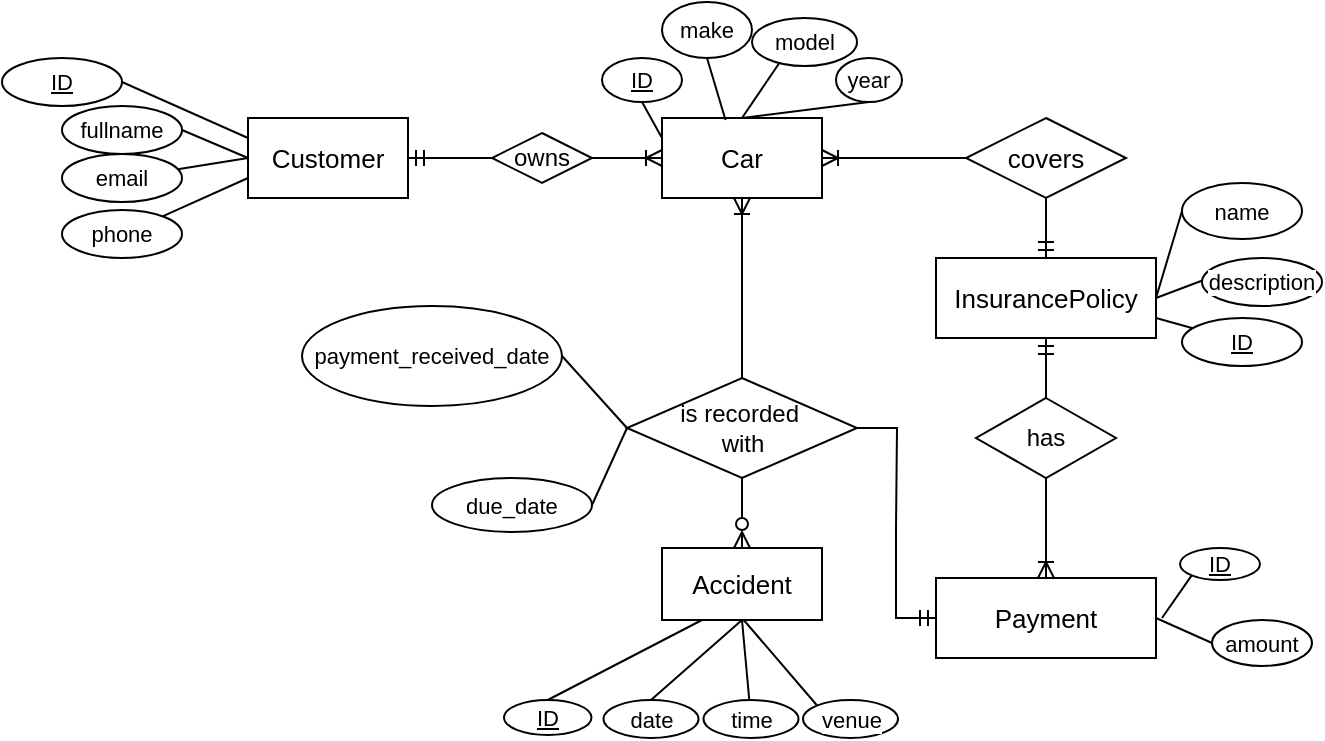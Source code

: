 <mxfile version="24.9.3" pages="3">
  <diagram id="R-T4NwOIMNJ5nk50Kh1p" name="Correct">
    <mxGraphModel dx="1050" dy="605" grid="0" gridSize="10" guides="1" tooltips="1" connect="1" arrows="1" fold="1" page="1" pageScale="1" pageWidth="850" pageHeight="1100" math="0" shadow="0">
      <root>
        <mxCell id="0" />
        <mxCell id="1" parent="0" />
        <mxCell id="Kx6v27p4MgwbM5GunxIx-1" style="rounded=0;orthogonalLoop=1;jettySize=auto;html=1;exitX=1;exitY=0.5;exitDx=0;exitDy=0;entryX=0;entryY=0.5;entryDx=0;entryDy=0;endArrow=none;endFill=0;startArrow=ERmandOne;startFill=0;" edge="1" parent="1" source="Kx6v27p4MgwbM5GunxIx-6" target="Kx6v27p4MgwbM5GunxIx-11">
          <mxGeometry relative="1" as="geometry" />
        </mxCell>
        <mxCell id="Kx6v27p4MgwbM5GunxIx-2" style="edgeStyle=none;shape=connector;rounded=0;orthogonalLoop=1;jettySize=auto;html=1;exitX=0;exitY=0.25;exitDx=0;exitDy=0;entryX=1;entryY=0.5;entryDx=0;entryDy=0;strokeColor=default;align=center;verticalAlign=middle;fontFamily=Helvetica;fontSize=11;fontColor=default;labelBackgroundColor=default;endArrow=none;endFill=0;" edge="1" parent="1" source="Kx6v27p4MgwbM5GunxIx-6" target="Kx6v27p4MgwbM5GunxIx-26">
          <mxGeometry relative="1" as="geometry" />
        </mxCell>
        <mxCell id="Kx6v27p4MgwbM5GunxIx-3" style="edgeStyle=none;shape=connector;rounded=0;orthogonalLoop=1;jettySize=auto;html=1;exitX=0;exitY=0.5;exitDx=0;exitDy=0;entryX=1;entryY=0.5;entryDx=0;entryDy=0;strokeColor=default;align=center;verticalAlign=middle;fontFamily=Helvetica;fontSize=11;fontColor=default;labelBackgroundColor=default;endArrow=none;endFill=0;" edge="1" parent="1" source="Kx6v27p4MgwbM5GunxIx-6" target="Kx6v27p4MgwbM5GunxIx-27">
          <mxGeometry relative="1" as="geometry" />
        </mxCell>
        <mxCell id="Kx6v27p4MgwbM5GunxIx-4" style="edgeStyle=none;shape=connector;rounded=0;orthogonalLoop=1;jettySize=auto;html=1;exitX=0;exitY=0.5;exitDx=0;exitDy=0;strokeColor=default;align=center;verticalAlign=middle;fontFamily=Helvetica;fontSize=11;fontColor=default;labelBackgroundColor=default;endArrow=none;endFill=0;" edge="1" parent="1" source="Kx6v27p4MgwbM5GunxIx-6" target="Kx6v27p4MgwbM5GunxIx-28">
          <mxGeometry relative="1" as="geometry" />
        </mxCell>
        <mxCell id="Kx6v27p4MgwbM5GunxIx-5" style="edgeStyle=none;shape=connector;rounded=0;orthogonalLoop=1;jettySize=auto;html=1;exitX=0;exitY=0.75;exitDx=0;exitDy=0;strokeColor=default;align=center;verticalAlign=middle;fontFamily=Helvetica;fontSize=11;fontColor=default;labelBackgroundColor=default;endArrow=none;endFill=0;" edge="1" parent="1" source="Kx6v27p4MgwbM5GunxIx-6" target="Kx6v27p4MgwbM5GunxIx-29">
          <mxGeometry relative="1" as="geometry" />
        </mxCell>
        <mxCell id="Kx6v27p4MgwbM5GunxIx-6" value="Customer" style="rounded=0;whiteSpace=wrap;html=1;fontSize=13;" vertex="1" parent="1">
          <mxGeometry x="293" y="120" width="80" height="40" as="geometry" />
        </mxCell>
        <mxCell id="Kx6v27p4MgwbM5GunxIx-7" style="edgeStyle=none;shape=connector;rounded=0;orthogonalLoop=1;jettySize=auto;html=1;exitX=0.5;exitY=1;exitDx=0;exitDy=0;entryX=0.5;entryY=0;entryDx=0;entryDy=0;strokeColor=default;align=center;verticalAlign=middle;fontFamily=Helvetica;fontSize=11;fontColor=default;labelBackgroundColor=default;endArrow=none;endFill=0;startArrow=ERoneToMany;startFill=0;" edge="1" parent="1" source="Kx6v27p4MgwbM5GunxIx-9" target="Kx6v27p4MgwbM5GunxIx-20">
          <mxGeometry relative="1" as="geometry">
            <Array as="points">
              <mxPoint x="540" y="170" />
            </Array>
          </mxGeometry>
        </mxCell>
        <mxCell id="Kx6v27p4MgwbM5GunxIx-8" style="edgeStyle=none;shape=connector;rounded=0;orthogonalLoop=1;jettySize=auto;html=1;exitX=0.5;exitY=0;exitDx=0;exitDy=0;strokeColor=default;align=center;verticalAlign=middle;fontFamily=Helvetica;fontSize=11;fontColor=default;labelBackgroundColor=default;endArrow=none;endFill=0;entryX=0.28;entryY=0.875;entryDx=0;entryDy=0;entryPerimeter=0;" edge="1" parent="1" source="Kx6v27p4MgwbM5GunxIx-9" target="Kx6v27p4MgwbM5GunxIx-34">
          <mxGeometry relative="1" as="geometry">
            <mxPoint x="640" y="56" as="targetPoint" />
            <mxPoint x="560" y="76" as="sourcePoint" />
          </mxGeometry>
        </mxCell>
        <mxCell id="Kx6v27p4MgwbM5GunxIx-9" value="Car" style="rounded=0;whiteSpace=wrap;html=1;fontSize=13;" vertex="1" parent="1">
          <mxGeometry x="500" y="120" width="80" height="40" as="geometry" />
        </mxCell>
        <mxCell id="Kx6v27p4MgwbM5GunxIx-10" style="edgeStyle=none;shape=connector;rounded=0;orthogonalLoop=1;jettySize=auto;html=1;exitX=1;exitY=0.5;exitDx=0;exitDy=0;entryX=0;entryY=0.5;entryDx=0;entryDy=0;strokeColor=default;align=center;verticalAlign=middle;fontFamily=Helvetica;fontSize=11;fontColor=default;labelBackgroundColor=default;endArrow=ERoneToMany;endFill=0;strokeWidth=1;" edge="1" parent="1" source="Kx6v27p4MgwbM5GunxIx-11" target="Kx6v27p4MgwbM5GunxIx-9">
          <mxGeometry relative="1" as="geometry" />
        </mxCell>
        <mxCell id="Kx6v27p4MgwbM5GunxIx-11" value="owns" style="shape=rhombus;perimeter=rhombusPerimeter;whiteSpace=wrap;html=1;align=center;" vertex="1" parent="1">
          <mxGeometry x="415" y="127.5" width="50" height="25" as="geometry" />
        </mxCell>
        <mxCell id="Kx6v27p4MgwbM5GunxIx-12" style="edgeStyle=none;shape=connector;rounded=0;orthogonalLoop=1;jettySize=auto;html=1;exitX=0.25;exitY=1;exitDx=0;exitDy=0;entryX=0.5;entryY=0;entryDx=0;entryDy=0;strokeColor=default;align=center;verticalAlign=middle;fontFamily=Helvetica;fontSize=11;fontColor=default;labelBackgroundColor=default;endArrow=none;endFill=0;" edge="1" parent="1" source="Kx6v27p4MgwbM5GunxIx-16" target="Kx6v27p4MgwbM5GunxIx-43">
          <mxGeometry relative="1" as="geometry" />
        </mxCell>
        <mxCell id="Kx6v27p4MgwbM5GunxIx-13" style="edgeStyle=none;shape=connector;rounded=0;orthogonalLoop=1;jettySize=auto;html=1;exitX=0.5;exitY=1;exitDx=0;exitDy=0;entryX=0.5;entryY=0;entryDx=0;entryDy=0;strokeColor=default;align=center;verticalAlign=middle;fontFamily=Helvetica;fontSize=11;fontColor=default;labelBackgroundColor=default;endArrow=none;endFill=0;" edge="1" parent="1" source="Kx6v27p4MgwbM5GunxIx-16" target="Kx6v27p4MgwbM5GunxIx-44">
          <mxGeometry relative="1" as="geometry" />
        </mxCell>
        <mxCell id="Kx6v27p4MgwbM5GunxIx-14" style="edgeStyle=none;shape=connector;rounded=0;orthogonalLoop=1;jettySize=auto;html=1;exitX=0.5;exitY=1;exitDx=0;exitDy=0;strokeColor=default;align=center;verticalAlign=middle;fontFamily=Helvetica;fontSize=11;fontColor=default;labelBackgroundColor=default;endArrow=none;endFill=0;" edge="1" parent="1" source="Kx6v27p4MgwbM5GunxIx-16" target="Kx6v27p4MgwbM5GunxIx-45">
          <mxGeometry relative="1" as="geometry">
            <Array as="points" />
          </mxGeometry>
        </mxCell>
        <mxCell id="Kx6v27p4MgwbM5GunxIx-15" style="edgeStyle=none;shape=connector;rounded=0;orthogonalLoop=1;jettySize=auto;html=1;entryX=0;entryY=0;entryDx=0;entryDy=0;strokeColor=default;align=center;verticalAlign=middle;fontFamily=Helvetica;fontSize=11;fontColor=default;labelBackgroundColor=default;endArrow=none;endFill=0;" edge="1" parent="1" target="Kx6v27p4MgwbM5GunxIx-46">
          <mxGeometry relative="1" as="geometry">
            <mxPoint x="540" y="370" as="sourcePoint" />
            <mxPoint x="578.49" y="414.635" as="targetPoint" />
          </mxGeometry>
        </mxCell>
        <mxCell id="Kx6v27p4MgwbM5GunxIx-16" value="Accident" style="rounded=0;whiteSpace=wrap;html=1;fontSize=13;" vertex="1" parent="1">
          <mxGeometry x="500" y="335" width="80" height="36" as="geometry" />
        </mxCell>
        <mxCell id="Kx6v27p4MgwbM5GunxIx-17" style="edgeStyle=none;shape=connector;rounded=0;orthogonalLoop=1;jettySize=auto;html=1;exitX=0.5;exitY=1;exitDx=0;exitDy=0;entryX=0.5;entryY=0;entryDx=0;entryDy=0;strokeColor=default;align=center;verticalAlign=middle;fontFamily=Helvetica;fontSize=11;fontColor=default;labelBackgroundColor=default;endArrow=ERzeroToMany;endFill=0;" edge="1" parent="1" source="Kx6v27p4MgwbM5GunxIx-20" target="Kx6v27p4MgwbM5GunxIx-16">
          <mxGeometry relative="1" as="geometry">
            <Array as="points" />
          </mxGeometry>
        </mxCell>
        <mxCell id="Kx6v27p4MgwbM5GunxIx-18" style="edgeStyle=none;shape=connector;rounded=0;orthogonalLoop=1;jettySize=auto;html=1;exitX=0;exitY=0.5;exitDx=0;exitDy=0;entryX=1;entryY=0.5;entryDx=0;entryDy=0;strokeColor=default;align=center;verticalAlign=middle;fontFamily=Helvetica;fontSize=11;fontColor=default;labelBackgroundColor=default;endArrow=none;endFill=0;" edge="1" parent="1" source="Kx6v27p4MgwbM5GunxIx-20" target="Kx6v27p4MgwbM5GunxIx-55">
          <mxGeometry relative="1" as="geometry" />
        </mxCell>
        <mxCell id="Kx6v27p4MgwbM5GunxIx-19" style="edgeStyle=none;shape=connector;rounded=0;orthogonalLoop=1;jettySize=auto;html=1;exitX=0;exitY=0.5;exitDx=0;exitDy=0;entryX=1;entryY=0.5;entryDx=0;entryDy=0;strokeColor=default;align=center;verticalAlign=middle;fontFamily=Helvetica;fontSize=11;fontColor=default;labelBackgroundColor=default;endArrow=none;endFill=0;" edge="1" parent="1" source="Kx6v27p4MgwbM5GunxIx-20" target="Kx6v27p4MgwbM5GunxIx-56">
          <mxGeometry relative="1" as="geometry" />
        </mxCell>
        <mxCell id="Kx6v27p4MgwbM5GunxIx-20" value="is recorded&amp;nbsp;&lt;div&gt;with&lt;/div&gt;" style="shape=rhombus;perimeter=rhombusPerimeter;whiteSpace=wrap;html=1;align=center;" vertex="1" parent="1">
          <mxGeometry x="482.5" y="250" width="115" height="50" as="geometry" />
        </mxCell>
        <mxCell id="Kx6v27p4MgwbM5GunxIx-21" style="edgeStyle=none;shape=connector;rounded=0;orthogonalLoop=1;jettySize=auto;html=1;exitX=1;exitY=0.75;exitDx=0;exitDy=0;strokeColor=default;align=center;verticalAlign=middle;fontFamily=Helvetica;fontSize=11;fontColor=default;labelBackgroundColor=default;endArrow=none;endFill=0;" edge="1" parent="1" source="Kx6v27p4MgwbM5GunxIx-25" target="Kx6v27p4MgwbM5GunxIx-37">
          <mxGeometry relative="1" as="geometry">
            <Array as="points" />
          </mxGeometry>
        </mxCell>
        <mxCell id="Kx6v27p4MgwbM5GunxIx-22" style="edgeStyle=none;shape=connector;rounded=0;orthogonalLoop=1;jettySize=auto;html=1;exitX=1;exitY=0.5;exitDx=0;exitDy=0;entryX=0.5;entryY=0;entryDx=0;entryDy=0;strokeColor=default;align=center;verticalAlign=middle;fontFamily=Helvetica;fontSize=11;fontColor=default;labelBackgroundColor=default;endArrow=none;endFill=0;" edge="1" parent="1" source="Kx6v27p4MgwbM5GunxIx-25" target="Kx6v27p4MgwbM5GunxIx-40">
          <mxGeometry relative="1" as="geometry" />
        </mxCell>
        <mxCell id="Kx6v27p4MgwbM5GunxIx-23" style="edgeStyle=none;shape=connector;rounded=0;orthogonalLoop=1;jettySize=auto;html=1;exitX=0.5;exitY=0;exitDx=0;exitDy=0;entryX=0.5;entryY=1;entryDx=0;entryDy=0;strokeColor=default;align=center;verticalAlign=middle;fontFamily=Helvetica;fontSize=11;fontColor=default;labelBackgroundColor=default;endArrow=none;endFill=0;startArrow=ERmandOne;startFill=0;" edge="1" parent="1" source="Kx6v27p4MgwbM5GunxIx-25" target="Kx6v27p4MgwbM5GunxIx-42">
          <mxGeometry relative="1" as="geometry" />
        </mxCell>
        <mxCell id="Kx6v27p4MgwbM5GunxIx-24" style="edgeStyle=none;shape=connector;rounded=0;orthogonalLoop=1;jettySize=auto;html=1;exitX=0.5;exitY=1;exitDx=0;exitDy=0;entryX=0.5;entryY=0;entryDx=0;entryDy=0;strokeColor=default;align=center;verticalAlign=middle;fontFamily=Helvetica;fontSize=11;fontColor=default;labelBackgroundColor=default;endArrow=none;endFill=0;startArrow=ERmandOne;startFill=0;" edge="1" parent="1" source="Kx6v27p4MgwbM5GunxIx-25" target="Kx6v27p4MgwbM5GunxIx-51">
          <mxGeometry relative="1" as="geometry" />
        </mxCell>
        <mxCell id="Kx6v27p4MgwbM5GunxIx-25" value="InsurancePolicy" style="rounded=0;whiteSpace=wrap;html=1;fontSize=13;" vertex="1" parent="1">
          <mxGeometry x="637" y="190" width="110" height="40" as="geometry" />
        </mxCell>
        <mxCell id="Kx6v27p4MgwbM5GunxIx-26" value="ID" style="ellipse;whiteSpace=wrap;html=1;align=center;fontFamily=Helvetica;fontSize=11;fontColor=default;labelBackgroundColor=default;fontStyle=4" vertex="1" parent="1">
          <mxGeometry x="170" y="90" width="60" height="24" as="geometry" />
        </mxCell>
        <mxCell id="Kx6v27p4MgwbM5GunxIx-27" value="fullname" style="ellipse;whiteSpace=wrap;html=1;align=center;fontFamily=Helvetica;fontSize=11;fontColor=default;labelBackgroundColor=default;" vertex="1" parent="1">
          <mxGeometry x="200" y="114" width="60" height="24" as="geometry" />
        </mxCell>
        <mxCell id="Kx6v27p4MgwbM5GunxIx-28" value="email" style="ellipse;whiteSpace=wrap;html=1;align=center;fontFamily=Helvetica;fontSize=11;fontColor=default;labelBackgroundColor=default;" vertex="1" parent="1">
          <mxGeometry x="200" y="138" width="60" height="24" as="geometry" />
        </mxCell>
        <mxCell id="Kx6v27p4MgwbM5GunxIx-29" value="phone" style="ellipse;whiteSpace=wrap;html=1;align=center;fontFamily=Helvetica;fontSize=11;fontColor=default;labelBackgroundColor=default;" vertex="1" parent="1">
          <mxGeometry x="200" y="166" width="60" height="24" as="geometry" />
        </mxCell>
        <mxCell id="Kx6v27p4MgwbM5GunxIx-30" style="edgeStyle=none;shape=connector;rounded=0;orthogonalLoop=1;jettySize=auto;html=1;exitX=0.5;exitY=1;exitDx=0;exitDy=0;entryX=0;entryY=0.25;entryDx=0;entryDy=0;strokeColor=default;align=center;verticalAlign=middle;fontFamily=Helvetica;fontSize=11;fontColor=default;labelBackgroundColor=default;endArrow=none;endFill=0;" edge="1" parent="1" source="Kx6v27p4MgwbM5GunxIx-31" target="Kx6v27p4MgwbM5GunxIx-9">
          <mxGeometry relative="1" as="geometry" />
        </mxCell>
        <mxCell id="Kx6v27p4MgwbM5GunxIx-31" value="&lt;u&gt;ID&lt;/u&gt;" style="ellipse;whiteSpace=wrap;html=1;align=center;fontFamily=Helvetica;fontSize=11;fontColor=default;labelBackgroundColor=default;" vertex="1" parent="1">
          <mxGeometry x="470" y="90" width="40" height="22" as="geometry" />
        </mxCell>
        <mxCell id="Kx6v27p4MgwbM5GunxIx-32" value="make" style="ellipse;whiteSpace=wrap;html=1;align=center;fontFamily=Helvetica;fontSize=11;fontColor=default;labelBackgroundColor=default;" vertex="1" parent="1">
          <mxGeometry x="500" y="62" width="45" height="28" as="geometry" />
        </mxCell>
        <mxCell id="Kx6v27p4MgwbM5GunxIx-33" style="edgeStyle=none;shape=connector;rounded=0;orthogonalLoop=1;jettySize=auto;html=1;strokeColor=default;align=center;verticalAlign=middle;fontFamily=Helvetica;fontSize=11;fontColor=default;labelBackgroundColor=default;endArrow=none;endFill=0;entryX=0.5;entryY=1;entryDx=0;entryDy=0;exitX=0.397;exitY=0.025;exitDx=0;exitDy=0;exitPerimeter=0;" edge="1" parent="1" source="Kx6v27p4MgwbM5GunxIx-9" target="Kx6v27p4MgwbM5GunxIx-32">
          <mxGeometry relative="1" as="geometry">
            <mxPoint x="550" y="70" as="sourcePoint" />
            <mxPoint x="560" y="66" as="targetPoint" />
          </mxGeometry>
        </mxCell>
        <mxCell id="Kx6v27p4MgwbM5GunxIx-34" value="model" style="ellipse;whiteSpace=wrap;html=1;align=center;fontFamily=Helvetica;fontSize=11;fontColor=default;labelBackgroundColor=default;" vertex="1" parent="1">
          <mxGeometry x="545" y="70" width="52.5" height="24" as="geometry" />
        </mxCell>
        <mxCell id="Kx6v27p4MgwbM5GunxIx-35" style="edgeStyle=none;shape=connector;rounded=0;orthogonalLoop=1;jettySize=auto;html=1;exitX=0.5;exitY=1;exitDx=0;exitDy=0;entryX=0.5;entryY=0;entryDx=0;entryDy=0;strokeColor=default;align=center;verticalAlign=middle;fontFamily=Helvetica;fontSize=11;fontColor=default;labelBackgroundColor=default;endArrow=none;endFill=0;" edge="1" parent="1" source="Kx6v27p4MgwbM5GunxIx-36" target="Kx6v27p4MgwbM5GunxIx-9">
          <mxGeometry relative="1" as="geometry">
            <Array as="points" />
          </mxGeometry>
        </mxCell>
        <mxCell id="Kx6v27p4MgwbM5GunxIx-36" value="year" style="ellipse;whiteSpace=wrap;html=1;align=center;fontFamily=Helvetica;fontSize=11;fontColor=default;labelBackgroundColor=default;" vertex="1" parent="1">
          <mxGeometry x="587" y="90" width="33" height="22" as="geometry" />
        </mxCell>
        <mxCell id="Kx6v27p4MgwbM5GunxIx-37" value="&lt;u&gt;ID&lt;/u&gt;" style="ellipse;whiteSpace=wrap;html=1;align=center;fontFamily=Helvetica;fontSize=11;fontColor=default;labelBackgroundColor=default;" vertex="1" parent="1">
          <mxGeometry x="760" y="220" width="60" height="24" as="geometry" />
        </mxCell>
        <mxCell id="Kx6v27p4MgwbM5GunxIx-38" value="name" style="ellipse;whiteSpace=wrap;html=1;align=center;fontFamily=Helvetica;fontSize=11;fontColor=default;labelBackgroundColor=default;" vertex="1" parent="1">
          <mxGeometry x="760" y="152.5" width="60" height="28" as="geometry" />
        </mxCell>
        <mxCell id="Kx6v27p4MgwbM5GunxIx-39" style="edgeStyle=none;shape=connector;rounded=0;orthogonalLoop=1;jettySize=auto;html=1;strokeColor=default;align=center;verticalAlign=middle;fontFamily=Helvetica;fontSize=11;fontColor=default;labelBackgroundColor=default;endArrow=none;endFill=0;entryX=0;entryY=0.5;entryDx=0;entryDy=0;exitX=1;exitY=0.5;exitDx=0;exitDy=0;" edge="1" parent="1" source="Kx6v27p4MgwbM5GunxIx-25" target="Kx6v27p4MgwbM5GunxIx-38">
          <mxGeometry relative="1" as="geometry">
            <mxPoint x="810" y="168" as="targetPoint" />
          </mxGeometry>
        </mxCell>
        <mxCell id="Kx6v27p4MgwbM5GunxIx-40" value="description" style="ellipse;whiteSpace=wrap;html=1;align=center;fontFamily=Helvetica;fontSize=11;fontColor=default;labelBackgroundColor=default;" vertex="1" parent="1">
          <mxGeometry x="770" y="190" width="60" height="24" as="geometry" />
        </mxCell>
        <mxCell id="Kx6v27p4MgwbM5GunxIx-41" style="edgeStyle=none;shape=connector;rounded=0;orthogonalLoop=1;jettySize=auto;html=1;exitX=0;exitY=0.5;exitDx=0;exitDy=0;entryX=1;entryY=0.5;entryDx=0;entryDy=0;strokeColor=default;align=center;verticalAlign=middle;fontFamily=Helvetica;fontSize=11;fontColor=default;labelBackgroundColor=default;endArrow=ERoneToMany;endFill=0;" edge="1" parent="1" source="Kx6v27p4MgwbM5GunxIx-42" target="Kx6v27p4MgwbM5GunxIx-9">
          <mxGeometry relative="1" as="geometry" />
        </mxCell>
        <mxCell id="Kx6v27p4MgwbM5GunxIx-42" value="covers" style="shape=rhombus;perimeter=rhombusPerimeter;whiteSpace=wrap;html=1;align=center;fontSize=13;" vertex="1" parent="1">
          <mxGeometry x="652" y="120" width="80" height="40" as="geometry" />
        </mxCell>
        <mxCell id="Kx6v27p4MgwbM5GunxIx-43" value="ID" style="ellipse;whiteSpace=wrap;html=1;align=center;fontFamily=Helvetica;fontSize=11;fontColor=default;labelBackgroundColor=default;fontStyle=4" vertex="1" parent="1">
          <mxGeometry x="421" y="411" width="43.75" height="17.5" as="geometry" />
        </mxCell>
        <mxCell id="Kx6v27p4MgwbM5GunxIx-44" value="date" style="ellipse;whiteSpace=wrap;html=1;align=center;fontFamily=Helvetica;fontSize=11;fontColor=default;labelBackgroundColor=default;" vertex="1" parent="1">
          <mxGeometry x="470.75" y="411" width="47.5" height="19" as="geometry" />
        </mxCell>
        <mxCell id="Kx6v27p4MgwbM5GunxIx-45" value="time" style="ellipse;whiteSpace=wrap;html=1;align=center;fontFamily=Helvetica;fontSize=11;fontColor=default;labelBackgroundColor=default;" vertex="1" parent="1">
          <mxGeometry x="520.75" y="411" width="47.5" height="19" as="geometry" />
        </mxCell>
        <mxCell id="Kx6v27p4MgwbM5GunxIx-46" value="venue" style="ellipse;whiteSpace=wrap;html=1;align=center;fontFamily=Helvetica;fontSize=11;fontColor=default;labelBackgroundColor=default;" vertex="1" parent="1">
          <mxGeometry x="570.5" y="411" width="47.5" height="19" as="geometry" />
        </mxCell>
        <mxCell id="Kx6v27p4MgwbM5GunxIx-47" style="edgeStyle=none;shape=connector;rounded=0;orthogonalLoop=1;jettySize=auto;html=1;entryX=0;entryY=1;entryDx=0;entryDy=0;strokeColor=default;align=center;verticalAlign=middle;fontFamily=Helvetica;fontSize=11;fontColor=default;labelBackgroundColor=default;endArrow=none;endFill=0;" edge="1" parent="1" target="Kx6v27p4MgwbM5GunxIx-52">
          <mxGeometry relative="1" as="geometry">
            <mxPoint x="750" y="370" as="sourcePoint" />
          </mxGeometry>
        </mxCell>
        <mxCell id="Kx6v27p4MgwbM5GunxIx-48" style="edgeStyle=orthogonalEdgeStyle;shape=connector;rounded=0;orthogonalLoop=1;jettySize=auto;html=1;exitX=0;exitY=0.5;exitDx=0;exitDy=0;entryX=1;entryY=0.5;entryDx=0;entryDy=0;strokeColor=default;align=center;verticalAlign=middle;fontFamily=Helvetica;fontSize=11;fontColor=default;labelBackgroundColor=default;endArrow=none;endFill=0;startArrow=ERmandOne;startFill=0;" edge="1" parent="1" source="Kx6v27p4MgwbM5GunxIx-49" target="Kx6v27p4MgwbM5GunxIx-20">
          <mxGeometry relative="1" as="geometry" />
        </mxCell>
        <mxCell id="Kx6v27p4MgwbM5GunxIx-49" value="Payment" style="rounded=0;whiteSpace=wrap;html=1;fontSize=13;" vertex="1" parent="1">
          <mxGeometry x="637" y="350" width="110" height="40" as="geometry" />
        </mxCell>
        <mxCell id="Kx6v27p4MgwbM5GunxIx-50" style="edgeStyle=none;shape=connector;rounded=0;orthogonalLoop=1;jettySize=auto;html=1;exitX=0.5;exitY=1;exitDx=0;exitDy=0;strokeColor=default;align=center;verticalAlign=middle;fontFamily=Helvetica;fontSize=11;fontColor=default;labelBackgroundColor=default;endArrow=ERoneToMany;endFill=0;" edge="1" parent="1" source="Kx6v27p4MgwbM5GunxIx-51" target="Kx6v27p4MgwbM5GunxIx-49">
          <mxGeometry relative="1" as="geometry">
            <mxPoint x="807" y="387" as="targetPoint" />
            <Array as="points" />
          </mxGeometry>
        </mxCell>
        <mxCell id="Kx6v27p4MgwbM5GunxIx-51" value="has" style="shape=rhombus;perimeter=rhombusPerimeter;whiteSpace=wrap;html=1;align=center;" vertex="1" parent="1">
          <mxGeometry x="657" y="260" width="70" height="40" as="geometry" />
        </mxCell>
        <mxCell id="Kx6v27p4MgwbM5GunxIx-52" value="&lt;u&gt;ID&lt;/u&gt;" style="ellipse;whiteSpace=wrap;html=1;align=center;fontFamily=Helvetica;fontSize=11;fontColor=default;labelBackgroundColor=default;" vertex="1" parent="1">
          <mxGeometry x="759" y="335" width="40" height="16" as="geometry" />
        </mxCell>
        <mxCell id="Kx6v27p4MgwbM5GunxIx-53" style="edgeStyle=none;shape=connector;rounded=0;orthogonalLoop=1;jettySize=auto;html=1;exitX=0;exitY=0.5;exitDx=0;exitDy=0;entryX=1;entryY=0.5;entryDx=0;entryDy=0;strokeColor=default;align=center;verticalAlign=middle;fontFamily=Helvetica;fontSize=11;fontColor=default;labelBackgroundColor=default;endArrow=none;endFill=0;" edge="1" parent="1" source="Kx6v27p4MgwbM5GunxIx-54" target="Kx6v27p4MgwbM5GunxIx-49">
          <mxGeometry relative="1" as="geometry" />
        </mxCell>
        <mxCell id="Kx6v27p4MgwbM5GunxIx-54" value="amount" style="ellipse;whiteSpace=wrap;html=1;align=center;fontFamily=Helvetica;fontSize=11;fontColor=default;labelBackgroundColor=default;" vertex="1" parent="1">
          <mxGeometry x="775" y="371" width="50" height="23" as="geometry" />
        </mxCell>
        <mxCell id="Kx6v27p4MgwbM5GunxIx-55" value="payment_received_date" style="ellipse;whiteSpace=wrap;html=1;align=center;fontFamily=Helvetica;fontSize=11;fontColor=default;labelBackgroundColor=default;" vertex="1" parent="1">
          <mxGeometry x="320" y="214" width="130" height="50" as="geometry" />
        </mxCell>
        <mxCell id="Kx6v27p4MgwbM5GunxIx-56" value="due_date" style="ellipse;whiteSpace=wrap;html=1;align=center;fontFamily=Helvetica;fontSize=11;fontColor=default;labelBackgroundColor=default;" vertex="1" parent="1">
          <mxGeometry x="385" y="300" width="80" height="27" as="geometry" />
        </mxCell>
      </root>
    </mxGraphModel>
  </diagram>
  <diagram name="incorrect 1" id="A5Tt8jef7wErnwt2xe6W">
    <mxGraphModel dx="1050" dy="605" grid="0" gridSize="10" guides="1" tooltips="1" connect="1" arrows="1" fold="1" page="1" pageScale="1" pageWidth="850" pageHeight="1100" math="0" shadow="0">
      <root>
        <mxCell id="RWA7sEXASt5LnPnBNyAX-0" />
        <mxCell id="RWA7sEXASt5LnPnBNyAX-1" parent="RWA7sEXASt5LnPnBNyAX-0" />
        <mxCell id="RWA7sEXASt5LnPnBNyAX-2" style="rounded=0;orthogonalLoop=1;jettySize=auto;html=1;exitX=1;exitY=0.5;exitDx=0;exitDy=0;entryX=0;entryY=0.5;entryDx=0;entryDy=0;endArrow=none;endFill=0;startArrow=ERmandOne;startFill=0;" edge="1" parent="RWA7sEXASt5LnPnBNyAX-1" source="RWA7sEXASt5LnPnBNyAX-7" target="RWA7sEXASt5LnPnBNyAX-12">
          <mxGeometry relative="1" as="geometry" />
        </mxCell>
        <mxCell id="RWA7sEXASt5LnPnBNyAX-3" style="edgeStyle=none;shape=connector;rounded=0;orthogonalLoop=1;jettySize=auto;html=1;exitX=0;exitY=0.25;exitDx=0;exitDy=0;entryX=1;entryY=0.5;entryDx=0;entryDy=0;strokeColor=default;align=center;verticalAlign=middle;fontFamily=Helvetica;fontSize=11;fontColor=default;labelBackgroundColor=default;endArrow=none;endFill=0;" edge="1" parent="RWA7sEXASt5LnPnBNyAX-1" source="RWA7sEXASt5LnPnBNyAX-7" target="RWA7sEXASt5LnPnBNyAX-27">
          <mxGeometry relative="1" as="geometry" />
        </mxCell>
        <mxCell id="RWA7sEXASt5LnPnBNyAX-4" style="edgeStyle=none;shape=connector;rounded=0;orthogonalLoop=1;jettySize=auto;html=1;exitX=0;exitY=0.5;exitDx=0;exitDy=0;entryX=1;entryY=0.5;entryDx=0;entryDy=0;strokeColor=default;align=center;verticalAlign=middle;fontFamily=Helvetica;fontSize=11;fontColor=default;labelBackgroundColor=default;endArrow=none;endFill=0;" edge="1" parent="RWA7sEXASt5LnPnBNyAX-1" source="RWA7sEXASt5LnPnBNyAX-7" target="RWA7sEXASt5LnPnBNyAX-28">
          <mxGeometry relative="1" as="geometry" />
        </mxCell>
        <mxCell id="RWA7sEXASt5LnPnBNyAX-5" style="edgeStyle=none;shape=connector;rounded=0;orthogonalLoop=1;jettySize=auto;html=1;exitX=0;exitY=0.5;exitDx=0;exitDy=0;strokeColor=default;align=center;verticalAlign=middle;fontFamily=Helvetica;fontSize=11;fontColor=default;labelBackgroundColor=default;endArrow=none;endFill=0;" edge="1" parent="RWA7sEXASt5LnPnBNyAX-1" source="RWA7sEXASt5LnPnBNyAX-7" target="RWA7sEXASt5LnPnBNyAX-29">
          <mxGeometry relative="1" as="geometry" />
        </mxCell>
        <mxCell id="RWA7sEXASt5LnPnBNyAX-6" style="edgeStyle=none;shape=connector;rounded=0;orthogonalLoop=1;jettySize=auto;html=1;exitX=0;exitY=0.75;exitDx=0;exitDy=0;strokeColor=default;align=center;verticalAlign=middle;fontFamily=Helvetica;fontSize=11;fontColor=default;labelBackgroundColor=default;endArrow=none;endFill=0;" edge="1" parent="RWA7sEXASt5LnPnBNyAX-1" source="RWA7sEXASt5LnPnBNyAX-7" target="RWA7sEXASt5LnPnBNyAX-30">
          <mxGeometry relative="1" as="geometry" />
        </mxCell>
        <mxCell id="RWA7sEXASt5LnPnBNyAX-7" value="Customer" style="rounded=0;whiteSpace=wrap;html=1;fontSize=13;" vertex="1" parent="RWA7sEXASt5LnPnBNyAX-1">
          <mxGeometry x="293" y="120" width="80" height="40" as="geometry" />
        </mxCell>
        <mxCell id="RWA7sEXASt5LnPnBNyAX-8" style="edgeStyle=none;shape=connector;rounded=0;orthogonalLoop=1;jettySize=auto;html=1;exitX=0.5;exitY=1;exitDx=0;exitDy=0;entryX=0.5;entryY=0;entryDx=0;entryDy=0;strokeColor=default;align=center;verticalAlign=middle;fontFamily=Helvetica;fontSize=11;fontColor=default;labelBackgroundColor=default;endArrow=none;endFill=0;startArrow=ERoneToMany;startFill=0;" edge="1" parent="RWA7sEXASt5LnPnBNyAX-1" source="RWA7sEXASt5LnPnBNyAX-10" target="RWA7sEXASt5LnPnBNyAX-21">
          <mxGeometry relative="1" as="geometry">
            <Array as="points">
              <mxPoint x="540" y="170" />
            </Array>
          </mxGeometry>
        </mxCell>
        <mxCell id="RWA7sEXASt5LnPnBNyAX-9" style="edgeStyle=none;shape=connector;rounded=0;orthogonalLoop=1;jettySize=auto;html=1;exitX=0.5;exitY=0;exitDx=0;exitDy=0;strokeColor=default;align=center;verticalAlign=middle;fontFamily=Helvetica;fontSize=11;fontColor=default;labelBackgroundColor=default;endArrow=none;endFill=0;entryX=0.28;entryY=0.875;entryDx=0;entryDy=0;entryPerimeter=0;" edge="1" parent="RWA7sEXASt5LnPnBNyAX-1" source="RWA7sEXASt5LnPnBNyAX-10" target="RWA7sEXASt5LnPnBNyAX-35">
          <mxGeometry relative="1" as="geometry">
            <mxPoint x="640" y="56" as="targetPoint" />
            <mxPoint x="560" y="76" as="sourcePoint" />
          </mxGeometry>
        </mxCell>
        <mxCell id="RWA7sEXASt5LnPnBNyAX-10" value="Car" style="rounded=0;whiteSpace=wrap;html=1;fontSize=13;" vertex="1" parent="RWA7sEXASt5LnPnBNyAX-1">
          <mxGeometry x="500" y="120" width="80" height="40" as="geometry" />
        </mxCell>
        <mxCell id="RWA7sEXASt5LnPnBNyAX-11" style="edgeStyle=none;shape=connector;rounded=0;orthogonalLoop=1;jettySize=auto;html=1;exitX=1;exitY=0.5;exitDx=0;exitDy=0;entryX=0;entryY=0.5;entryDx=0;entryDy=0;strokeColor=default;align=center;verticalAlign=middle;fontFamily=Helvetica;fontSize=11;fontColor=default;labelBackgroundColor=default;endArrow=ERoneToMany;endFill=0;strokeWidth=1;" edge="1" parent="RWA7sEXASt5LnPnBNyAX-1" source="RWA7sEXASt5LnPnBNyAX-12" target="RWA7sEXASt5LnPnBNyAX-10">
          <mxGeometry relative="1" as="geometry" />
        </mxCell>
        <mxCell id="RWA7sEXASt5LnPnBNyAX-12" value="owns" style="shape=rhombus;perimeter=rhombusPerimeter;whiteSpace=wrap;html=1;align=center;" vertex="1" parent="RWA7sEXASt5LnPnBNyAX-1">
          <mxGeometry x="415" y="127.5" width="50" height="25" as="geometry" />
        </mxCell>
        <mxCell id="RWA7sEXASt5LnPnBNyAX-13" style="edgeStyle=none;shape=connector;rounded=0;orthogonalLoop=1;jettySize=auto;html=1;exitX=0.25;exitY=1;exitDx=0;exitDy=0;entryX=0.5;entryY=0;entryDx=0;entryDy=0;strokeColor=default;align=center;verticalAlign=middle;fontFamily=Helvetica;fontSize=11;fontColor=default;labelBackgroundColor=default;endArrow=none;endFill=0;" edge="1" parent="RWA7sEXASt5LnPnBNyAX-1" source="RWA7sEXASt5LnPnBNyAX-17" target="RWA7sEXASt5LnPnBNyAX-44">
          <mxGeometry relative="1" as="geometry" />
        </mxCell>
        <mxCell id="RWA7sEXASt5LnPnBNyAX-14" style="edgeStyle=none;shape=connector;rounded=0;orthogonalLoop=1;jettySize=auto;html=1;exitX=0.5;exitY=1;exitDx=0;exitDy=0;entryX=0.5;entryY=0;entryDx=0;entryDy=0;strokeColor=default;align=center;verticalAlign=middle;fontFamily=Helvetica;fontSize=11;fontColor=default;labelBackgroundColor=default;endArrow=none;endFill=0;" edge="1" parent="RWA7sEXASt5LnPnBNyAX-1" source="RWA7sEXASt5LnPnBNyAX-17" target="RWA7sEXASt5LnPnBNyAX-45">
          <mxGeometry relative="1" as="geometry" />
        </mxCell>
        <mxCell id="RWA7sEXASt5LnPnBNyAX-15" style="edgeStyle=none;shape=connector;rounded=0;orthogonalLoop=1;jettySize=auto;html=1;exitX=0.5;exitY=1;exitDx=0;exitDy=0;strokeColor=default;align=center;verticalAlign=middle;fontFamily=Helvetica;fontSize=11;fontColor=default;labelBackgroundColor=default;endArrow=none;endFill=0;" edge="1" parent="RWA7sEXASt5LnPnBNyAX-1" source="RWA7sEXASt5LnPnBNyAX-17" target="RWA7sEXASt5LnPnBNyAX-46">
          <mxGeometry relative="1" as="geometry">
            <Array as="points" />
          </mxGeometry>
        </mxCell>
        <mxCell id="RWA7sEXASt5LnPnBNyAX-16" style="edgeStyle=none;shape=connector;rounded=0;orthogonalLoop=1;jettySize=auto;html=1;entryX=0;entryY=0;entryDx=0;entryDy=0;strokeColor=default;align=center;verticalAlign=middle;fontFamily=Helvetica;fontSize=11;fontColor=default;labelBackgroundColor=default;endArrow=none;endFill=0;" edge="1" parent="RWA7sEXASt5LnPnBNyAX-1" target="RWA7sEXASt5LnPnBNyAX-47">
          <mxGeometry relative="1" as="geometry">
            <mxPoint x="453" y="354" as="sourcePoint" />
            <mxPoint x="491.49" y="398.635" as="targetPoint" />
          </mxGeometry>
        </mxCell>
        <mxCell id="RWA7sEXASt5LnPnBNyAX-17" value="Accident" style="rounded=0;whiteSpace=wrap;html=1;fontSize=13;" vertex="1" parent="RWA7sEXASt5LnPnBNyAX-1">
          <mxGeometry x="413" y="319" width="80" height="36" as="geometry" />
        </mxCell>
        <mxCell id="RWA7sEXASt5LnPnBNyAX-18" style="edgeStyle=none;shape=connector;rounded=0;orthogonalLoop=1;jettySize=auto;html=1;exitX=0.5;exitY=1;exitDx=0;exitDy=0;entryX=0.5;entryY=0;entryDx=0;entryDy=0;strokeColor=default;align=center;verticalAlign=middle;fontFamily=Helvetica;fontSize=11;fontColor=default;labelBackgroundColor=default;endArrow=ERzeroToMany;endFill=0;" edge="1" parent="RWA7sEXASt5LnPnBNyAX-1" source="RWA7sEXASt5LnPnBNyAX-21" target="RWA7sEXASt5LnPnBNyAX-17">
          <mxGeometry relative="1" as="geometry">
            <Array as="points" />
          </mxGeometry>
        </mxCell>
        <mxCell id="RWA7sEXASt5LnPnBNyAX-19" style="edgeStyle=none;shape=connector;rounded=0;orthogonalLoop=1;jettySize=auto;html=1;exitX=0.25;exitY=1;exitDx=0;exitDy=0;entryX=0.5;entryY=0;entryDx=0;entryDy=0;strokeColor=default;align=center;verticalAlign=middle;fontFamily=Helvetica;fontSize=11;fontColor=default;labelBackgroundColor=default;endArrow=none;endFill=0;" edge="1" parent="RWA7sEXASt5LnPnBNyAX-1" source="RWA7sEXASt5LnPnBNyAX-50" target="RWA7sEXASt5LnPnBNyAX-56">
          <mxGeometry relative="1" as="geometry" />
        </mxCell>
        <mxCell id="RWA7sEXASt5LnPnBNyAX-20" style="edgeStyle=none;shape=connector;rounded=0;orthogonalLoop=1;jettySize=auto;html=1;exitX=0.75;exitY=1;exitDx=0;exitDy=0;strokeColor=default;align=center;verticalAlign=middle;fontFamily=Helvetica;fontSize=11;fontColor=default;labelBackgroundColor=default;endArrow=none;endFill=0;" edge="1" parent="RWA7sEXASt5LnPnBNyAX-1" source="RWA7sEXASt5LnPnBNyAX-50" target="RWA7sEXASt5LnPnBNyAX-57">
          <mxGeometry relative="1" as="geometry" />
        </mxCell>
        <mxCell id="RWA7sEXASt5LnPnBNyAX-21" value="is recorded&amp;nbsp;&lt;div&gt;with&lt;/div&gt;" style="shape=rhombus;perimeter=rhombusPerimeter;whiteSpace=wrap;html=1;align=center;" vertex="1" parent="RWA7sEXASt5LnPnBNyAX-1">
          <mxGeometry x="395.5" y="234" width="115" height="50" as="geometry" />
        </mxCell>
        <mxCell id="RWA7sEXASt5LnPnBNyAX-22" style="edgeStyle=none;shape=connector;rounded=0;orthogonalLoop=1;jettySize=auto;html=1;exitX=1;exitY=0.75;exitDx=0;exitDy=0;strokeColor=default;align=center;verticalAlign=middle;fontFamily=Helvetica;fontSize=11;fontColor=default;labelBackgroundColor=default;endArrow=none;endFill=0;" edge="1" parent="RWA7sEXASt5LnPnBNyAX-1" source="RWA7sEXASt5LnPnBNyAX-26" target="RWA7sEXASt5LnPnBNyAX-38">
          <mxGeometry relative="1" as="geometry">
            <Array as="points" />
          </mxGeometry>
        </mxCell>
        <mxCell id="RWA7sEXASt5LnPnBNyAX-23" style="edgeStyle=none;shape=connector;rounded=0;orthogonalLoop=1;jettySize=auto;html=1;exitX=1;exitY=0.5;exitDx=0;exitDy=0;entryX=0.5;entryY=0;entryDx=0;entryDy=0;strokeColor=default;align=center;verticalAlign=middle;fontFamily=Helvetica;fontSize=11;fontColor=default;labelBackgroundColor=default;endArrow=none;endFill=0;" edge="1" parent="RWA7sEXASt5LnPnBNyAX-1" source="RWA7sEXASt5LnPnBNyAX-26" target="RWA7sEXASt5LnPnBNyAX-41">
          <mxGeometry relative="1" as="geometry" />
        </mxCell>
        <mxCell id="RWA7sEXASt5LnPnBNyAX-24" style="edgeStyle=none;shape=connector;rounded=0;orthogonalLoop=1;jettySize=auto;html=1;exitX=0.5;exitY=0;exitDx=0;exitDy=0;entryX=0.5;entryY=1;entryDx=0;entryDy=0;strokeColor=default;align=center;verticalAlign=middle;fontFamily=Helvetica;fontSize=11;fontColor=default;labelBackgroundColor=default;endArrow=none;endFill=0;startArrow=ERmandOne;startFill=0;" edge="1" parent="RWA7sEXASt5LnPnBNyAX-1" source="RWA7sEXASt5LnPnBNyAX-26" target="RWA7sEXASt5LnPnBNyAX-43">
          <mxGeometry relative="1" as="geometry" />
        </mxCell>
        <mxCell id="RWA7sEXASt5LnPnBNyAX-25" style="edgeStyle=none;shape=connector;rounded=0;orthogonalLoop=1;jettySize=auto;html=1;exitX=0.5;exitY=1;exitDx=0;exitDy=0;entryX=0.5;entryY=0;entryDx=0;entryDy=0;strokeColor=default;align=center;verticalAlign=middle;fontFamily=Helvetica;fontSize=11;fontColor=default;labelBackgroundColor=default;endArrow=none;endFill=0;startArrow=ERmandOne;startFill=0;" edge="1" parent="RWA7sEXASt5LnPnBNyAX-1" source="RWA7sEXASt5LnPnBNyAX-26" target="RWA7sEXASt5LnPnBNyAX-52">
          <mxGeometry relative="1" as="geometry" />
        </mxCell>
        <mxCell id="RWA7sEXASt5LnPnBNyAX-26" value="InsurancePolicy" style="rounded=0;whiteSpace=wrap;html=1;fontSize=13;" vertex="1" parent="RWA7sEXASt5LnPnBNyAX-1">
          <mxGeometry x="637" y="190" width="110" height="40" as="geometry" />
        </mxCell>
        <mxCell id="RWA7sEXASt5LnPnBNyAX-27" value="ID" style="ellipse;whiteSpace=wrap;html=1;align=center;fontFamily=Helvetica;fontSize=11;fontColor=default;labelBackgroundColor=default;fontStyle=4" vertex="1" parent="RWA7sEXASt5LnPnBNyAX-1">
          <mxGeometry x="170" y="90" width="60" height="24" as="geometry" />
        </mxCell>
        <mxCell id="RWA7sEXASt5LnPnBNyAX-28" value="fullname" style="ellipse;whiteSpace=wrap;html=1;align=center;fontFamily=Helvetica;fontSize=11;fontColor=default;labelBackgroundColor=default;" vertex="1" parent="RWA7sEXASt5LnPnBNyAX-1">
          <mxGeometry x="200" y="114" width="60" height="24" as="geometry" />
        </mxCell>
        <mxCell id="RWA7sEXASt5LnPnBNyAX-29" value="email" style="ellipse;whiteSpace=wrap;html=1;align=center;fontFamily=Helvetica;fontSize=11;fontColor=default;labelBackgroundColor=default;" vertex="1" parent="RWA7sEXASt5LnPnBNyAX-1">
          <mxGeometry x="200" y="138" width="60" height="24" as="geometry" />
        </mxCell>
        <mxCell id="RWA7sEXASt5LnPnBNyAX-30" value="phone" style="ellipse;whiteSpace=wrap;html=1;align=center;fontFamily=Helvetica;fontSize=11;fontColor=default;labelBackgroundColor=default;" vertex="1" parent="RWA7sEXASt5LnPnBNyAX-1">
          <mxGeometry x="200" y="166" width="60" height="24" as="geometry" />
        </mxCell>
        <mxCell id="RWA7sEXASt5LnPnBNyAX-31" style="edgeStyle=none;shape=connector;rounded=0;orthogonalLoop=1;jettySize=auto;html=1;exitX=0.5;exitY=1;exitDx=0;exitDy=0;entryX=0;entryY=0.25;entryDx=0;entryDy=0;strokeColor=default;align=center;verticalAlign=middle;fontFamily=Helvetica;fontSize=11;fontColor=default;labelBackgroundColor=default;endArrow=none;endFill=0;" edge="1" parent="RWA7sEXASt5LnPnBNyAX-1" source="RWA7sEXASt5LnPnBNyAX-32" target="RWA7sEXASt5LnPnBNyAX-10">
          <mxGeometry relative="1" as="geometry" />
        </mxCell>
        <mxCell id="RWA7sEXASt5LnPnBNyAX-32" value="&lt;u&gt;ID&lt;/u&gt;" style="ellipse;whiteSpace=wrap;html=1;align=center;fontFamily=Helvetica;fontSize=11;fontColor=default;labelBackgroundColor=default;" vertex="1" parent="RWA7sEXASt5LnPnBNyAX-1">
          <mxGeometry x="470" y="90" width="40" height="22" as="geometry" />
        </mxCell>
        <mxCell id="RWA7sEXASt5LnPnBNyAX-33" value="make" style="ellipse;whiteSpace=wrap;html=1;align=center;fontFamily=Helvetica;fontSize=11;fontColor=default;labelBackgroundColor=default;" vertex="1" parent="RWA7sEXASt5LnPnBNyAX-1">
          <mxGeometry x="500" y="62" width="45" height="28" as="geometry" />
        </mxCell>
        <mxCell id="RWA7sEXASt5LnPnBNyAX-34" style="edgeStyle=none;shape=connector;rounded=0;orthogonalLoop=1;jettySize=auto;html=1;strokeColor=default;align=center;verticalAlign=middle;fontFamily=Helvetica;fontSize=11;fontColor=default;labelBackgroundColor=default;endArrow=none;endFill=0;entryX=0.5;entryY=1;entryDx=0;entryDy=0;exitX=0.397;exitY=0.025;exitDx=0;exitDy=0;exitPerimeter=0;" edge="1" parent="RWA7sEXASt5LnPnBNyAX-1" source="RWA7sEXASt5LnPnBNyAX-10" target="RWA7sEXASt5LnPnBNyAX-33">
          <mxGeometry relative="1" as="geometry">
            <mxPoint x="550" y="70" as="sourcePoint" />
            <mxPoint x="560" y="66" as="targetPoint" />
          </mxGeometry>
        </mxCell>
        <mxCell id="RWA7sEXASt5LnPnBNyAX-35" value="model" style="ellipse;whiteSpace=wrap;html=1;align=center;fontFamily=Helvetica;fontSize=11;fontColor=default;labelBackgroundColor=default;" vertex="1" parent="RWA7sEXASt5LnPnBNyAX-1">
          <mxGeometry x="545" y="70" width="52.5" height="24" as="geometry" />
        </mxCell>
        <mxCell id="RWA7sEXASt5LnPnBNyAX-36" style="edgeStyle=none;shape=connector;rounded=0;orthogonalLoop=1;jettySize=auto;html=1;exitX=0.5;exitY=1;exitDx=0;exitDy=0;entryX=0.5;entryY=0;entryDx=0;entryDy=0;strokeColor=default;align=center;verticalAlign=middle;fontFamily=Helvetica;fontSize=11;fontColor=default;labelBackgroundColor=default;endArrow=none;endFill=0;" edge="1" parent="RWA7sEXASt5LnPnBNyAX-1" source="RWA7sEXASt5LnPnBNyAX-37" target="RWA7sEXASt5LnPnBNyAX-10">
          <mxGeometry relative="1" as="geometry">
            <Array as="points" />
          </mxGeometry>
        </mxCell>
        <mxCell id="RWA7sEXASt5LnPnBNyAX-37" value="year" style="ellipse;whiteSpace=wrap;html=1;align=center;fontFamily=Helvetica;fontSize=11;fontColor=default;labelBackgroundColor=default;" vertex="1" parent="RWA7sEXASt5LnPnBNyAX-1">
          <mxGeometry x="587" y="90" width="33" height="22" as="geometry" />
        </mxCell>
        <mxCell id="RWA7sEXASt5LnPnBNyAX-38" value="&lt;u&gt;ID&lt;/u&gt;" style="ellipse;whiteSpace=wrap;html=1;align=center;fontFamily=Helvetica;fontSize=11;fontColor=default;labelBackgroundColor=default;" vertex="1" parent="RWA7sEXASt5LnPnBNyAX-1">
          <mxGeometry x="760" y="220" width="60" height="24" as="geometry" />
        </mxCell>
        <mxCell id="RWA7sEXASt5LnPnBNyAX-39" value="name" style="ellipse;whiteSpace=wrap;html=1;align=center;fontFamily=Helvetica;fontSize=11;fontColor=default;labelBackgroundColor=default;" vertex="1" parent="RWA7sEXASt5LnPnBNyAX-1">
          <mxGeometry x="760" y="152.5" width="60" height="28" as="geometry" />
        </mxCell>
        <mxCell id="RWA7sEXASt5LnPnBNyAX-40" style="edgeStyle=none;shape=connector;rounded=0;orthogonalLoop=1;jettySize=auto;html=1;strokeColor=default;align=center;verticalAlign=middle;fontFamily=Helvetica;fontSize=11;fontColor=default;labelBackgroundColor=default;endArrow=none;endFill=0;entryX=0;entryY=0.5;entryDx=0;entryDy=0;exitX=1;exitY=0.5;exitDx=0;exitDy=0;" edge="1" parent="RWA7sEXASt5LnPnBNyAX-1" source="RWA7sEXASt5LnPnBNyAX-26" target="RWA7sEXASt5LnPnBNyAX-39">
          <mxGeometry relative="1" as="geometry">
            <mxPoint x="810" y="168" as="targetPoint" />
          </mxGeometry>
        </mxCell>
        <mxCell id="RWA7sEXASt5LnPnBNyAX-41" value="description" style="ellipse;whiteSpace=wrap;html=1;align=center;fontFamily=Helvetica;fontSize=11;fontColor=default;labelBackgroundColor=default;" vertex="1" parent="RWA7sEXASt5LnPnBNyAX-1">
          <mxGeometry x="770" y="190" width="60" height="24" as="geometry" />
        </mxCell>
        <mxCell id="RWA7sEXASt5LnPnBNyAX-42" style="edgeStyle=none;shape=connector;rounded=0;orthogonalLoop=1;jettySize=auto;html=1;exitX=0;exitY=0.5;exitDx=0;exitDy=0;entryX=1;entryY=0.5;entryDx=0;entryDy=0;strokeColor=default;align=center;verticalAlign=middle;fontFamily=Helvetica;fontSize=11;fontColor=default;labelBackgroundColor=default;endArrow=ERoneToMany;endFill=0;" edge="1" parent="RWA7sEXASt5LnPnBNyAX-1" source="RWA7sEXASt5LnPnBNyAX-43" target="RWA7sEXASt5LnPnBNyAX-10">
          <mxGeometry relative="1" as="geometry" />
        </mxCell>
        <mxCell id="RWA7sEXASt5LnPnBNyAX-43" value="covers" style="shape=rhombus;perimeter=rhombusPerimeter;whiteSpace=wrap;html=1;align=center;fontSize=13;" vertex="1" parent="RWA7sEXASt5LnPnBNyAX-1">
          <mxGeometry x="652" y="120" width="80" height="40" as="geometry" />
        </mxCell>
        <mxCell id="RWA7sEXASt5LnPnBNyAX-44" value="ID" style="ellipse;whiteSpace=wrap;html=1;align=center;fontFamily=Helvetica;fontSize=11;fontColor=default;labelBackgroundColor=default;fontStyle=4" vertex="1" parent="RWA7sEXASt5LnPnBNyAX-1">
          <mxGeometry x="334" y="395" width="43.75" height="17.5" as="geometry" />
        </mxCell>
        <mxCell id="RWA7sEXASt5LnPnBNyAX-45" value="date" style="ellipse;whiteSpace=wrap;html=1;align=center;fontFamily=Helvetica;fontSize=11;fontColor=default;labelBackgroundColor=default;" vertex="1" parent="RWA7sEXASt5LnPnBNyAX-1">
          <mxGeometry x="383.75" y="395" width="47.5" height="19" as="geometry" />
        </mxCell>
        <mxCell id="RWA7sEXASt5LnPnBNyAX-46" value="time" style="ellipse;whiteSpace=wrap;html=1;align=center;fontFamily=Helvetica;fontSize=11;fontColor=default;labelBackgroundColor=default;" vertex="1" parent="RWA7sEXASt5LnPnBNyAX-1">
          <mxGeometry x="433.75" y="395" width="47.5" height="19" as="geometry" />
        </mxCell>
        <mxCell id="RWA7sEXASt5LnPnBNyAX-47" value="venue" style="ellipse;whiteSpace=wrap;html=1;align=center;fontFamily=Helvetica;fontSize=11;fontColor=default;labelBackgroundColor=default;" vertex="1" parent="RWA7sEXASt5LnPnBNyAX-1">
          <mxGeometry x="483.5" y="395" width="47.5" height="19" as="geometry" />
        </mxCell>
        <mxCell id="RWA7sEXASt5LnPnBNyAX-48" style="edgeStyle=none;shape=connector;rounded=0;orthogonalLoop=1;jettySize=auto;html=1;entryX=0;entryY=1;entryDx=0;entryDy=0;strokeColor=default;align=center;verticalAlign=middle;fontFamily=Helvetica;fontSize=11;fontColor=default;labelBackgroundColor=default;endArrow=none;endFill=0;" edge="1" parent="RWA7sEXASt5LnPnBNyAX-1" target="RWA7sEXASt5LnPnBNyAX-53">
          <mxGeometry relative="1" as="geometry">
            <mxPoint x="751" y="342" as="sourcePoint" />
          </mxGeometry>
        </mxCell>
        <mxCell id="RWA7sEXASt5LnPnBNyAX-50" value="Payment" style="rounded=0;whiteSpace=wrap;html=1;fontSize=13;" vertex="1" parent="RWA7sEXASt5LnPnBNyAX-1">
          <mxGeometry x="638" y="322" width="110" height="40" as="geometry" />
        </mxCell>
        <mxCell id="RWA7sEXASt5LnPnBNyAX-51" style="edgeStyle=none;shape=connector;rounded=0;orthogonalLoop=1;jettySize=auto;html=1;exitX=0.5;exitY=1;exitDx=0;exitDy=0;strokeColor=default;align=center;verticalAlign=middle;fontFamily=Helvetica;fontSize=11;fontColor=default;labelBackgroundColor=default;endArrow=ERoneToMany;endFill=0;" edge="1" parent="RWA7sEXASt5LnPnBNyAX-1" source="RWA7sEXASt5LnPnBNyAX-52" target="RWA7sEXASt5LnPnBNyAX-50">
          <mxGeometry relative="1" as="geometry">
            <mxPoint x="807" y="387" as="targetPoint" />
            <Array as="points" />
          </mxGeometry>
        </mxCell>
        <mxCell id="RWA7sEXASt5LnPnBNyAX-52" value="has" style="shape=rhombus;perimeter=rhombusPerimeter;whiteSpace=wrap;html=1;align=center;" vertex="1" parent="RWA7sEXASt5LnPnBNyAX-1">
          <mxGeometry x="657" y="256" width="70" height="40" as="geometry" />
        </mxCell>
        <mxCell id="RWA7sEXASt5LnPnBNyAX-53" value="&lt;u&gt;ID&lt;/u&gt;" style="ellipse;whiteSpace=wrap;html=1;align=center;fontFamily=Helvetica;fontSize=11;fontColor=default;labelBackgroundColor=default;" vertex="1" parent="RWA7sEXASt5LnPnBNyAX-1">
          <mxGeometry x="760" y="307" width="40" height="16" as="geometry" />
        </mxCell>
        <mxCell id="RWA7sEXASt5LnPnBNyAX-54" style="edgeStyle=none;shape=connector;rounded=0;orthogonalLoop=1;jettySize=auto;html=1;exitX=0;exitY=0.5;exitDx=0;exitDy=0;entryX=1;entryY=0.5;entryDx=0;entryDy=0;strokeColor=default;align=center;verticalAlign=middle;fontFamily=Helvetica;fontSize=11;fontColor=default;labelBackgroundColor=default;endArrow=none;endFill=0;" edge="1" parent="RWA7sEXASt5LnPnBNyAX-1" source="RWA7sEXASt5LnPnBNyAX-55" target="RWA7sEXASt5LnPnBNyAX-50">
          <mxGeometry relative="1" as="geometry" />
        </mxCell>
        <mxCell id="RWA7sEXASt5LnPnBNyAX-55" value="amount" style="ellipse;whiteSpace=wrap;html=1;align=center;fontFamily=Helvetica;fontSize=11;fontColor=default;labelBackgroundColor=default;" vertex="1" parent="RWA7sEXASt5LnPnBNyAX-1">
          <mxGeometry x="776" y="343" width="50" height="23" as="geometry" />
        </mxCell>
        <mxCell id="RWA7sEXASt5LnPnBNyAX-56" value="payment_received_date" style="ellipse;whiteSpace=wrap;html=1;align=center;fontFamily=Helvetica;fontSize=11;fontColor=default;labelBackgroundColor=default;" vertex="1" parent="RWA7sEXASt5LnPnBNyAX-1">
          <mxGeometry x="585" y="378.75" width="130" height="50" as="geometry" />
        </mxCell>
        <mxCell id="RWA7sEXASt5LnPnBNyAX-57" value="due_date" style="ellipse;whiteSpace=wrap;html=1;align=center;fontFamily=Helvetica;fontSize=11;fontColor=default;labelBackgroundColor=default;" vertex="1" parent="RWA7sEXASt5LnPnBNyAX-1">
          <mxGeometry x="720" y="386" width="80" height="27" as="geometry" />
        </mxCell>
        <mxCell id="rvIBjNMDJTbD6JelipGZ-1" value="This ERD cannot answer the such questions as How much was paid to the certain recorded accident." style="shape=note;size=20;whiteSpace=wrap;html=1;fontFamily=Helvetica;fontSize=11;fontColor=default;labelBackgroundColor=default;" vertex="1" parent="RWA7sEXASt5LnPnBNyAX-1">
          <mxGeometry x="87" y="505" width="204" height="100" as="geometry" />
        </mxCell>
      </root>
    </mxGraphModel>
  </diagram>
  <diagram name="Copy of incorrect 1" id="a6eO-6okwP95aIwCZOu4">
    <mxGraphModel dx="1050" dy="605" grid="0" gridSize="10" guides="1" tooltips="1" connect="1" arrows="1" fold="1" page="1" pageScale="1" pageWidth="850" pageHeight="1100" math="0" shadow="0">
      <root>
        <mxCell id="4aTcikO1QHYAih6H9T0N-0" />
        <mxCell id="4aTcikO1QHYAih6H9T0N-1" parent="4aTcikO1QHYAih6H9T0N-0" />
        <mxCell id="4aTcikO1QHYAih6H9T0N-2" style="rounded=0;orthogonalLoop=1;jettySize=auto;html=1;exitX=1;exitY=0.5;exitDx=0;exitDy=0;entryX=0;entryY=0.5;entryDx=0;entryDy=0;endArrow=none;endFill=0;startArrow=ERmandOne;startFill=0;" edge="1" parent="4aTcikO1QHYAih6H9T0N-1" source="4aTcikO1QHYAih6H9T0N-7" target="4aTcikO1QHYAih6H9T0N-12">
          <mxGeometry relative="1" as="geometry" />
        </mxCell>
        <mxCell id="4aTcikO1QHYAih6H9T0N-3" style="edgeStyle=none;shape=connector;rounded=0;orthogonalLoop=1;jettySize=auto;html=1;exitX=0;exitY=0.25;exitDx=0;exitDy=0;entryX=1;entryY=0.5;entryDx=0;entryDy=0;strokeColor=default;align=center;verticalAlign=middle;fontFamily=Helvetica;fontSize=11;fontColor=default;labelBackgroundColor=default;endArrow=none;endFill=0;" edge="1" parent="4aTcikO1QHYAih6H9T0N-1" source="4aTcikO1QHYAih6H9T0N-7" target="4aTcikO1QHYAih6H9T0N-27">
          <mxGeometry relative="1" as="geometry" />
        </mxCell>
        <mxCell id="4aTcikO1QHYAih6H9T0N-4" style="edgeStyle=none;shape=connector;rounded=0;orthogonalLoop=1;jettySize=auto;html=1;exitX=0;exitY=0.5;exitDx=0;exitDy=0;entryX=1;entryY=0.5;entryDx=0;entryDy=0;strokeColor=default;align=center;verticalAlign=middle;fontFamily=Helvetica;fontSize=11;fontColor=default;labelBackgroundColor=default;endArrow=none;endFill=0;" edge="1" parent="4aTcikO1QHYAih6H9T0N-1" source="4aTcikO1QHYAih6H9T0N-7" target="4aTcikO1QHYAih6H9T0N-28">
          <mxGeometry relative="1" as="geometry" />
        </mxCell>
        <mxCell id="4aTcikO1QHYAih6H9T0N-5" style="edgeStyle=none;shape=connector;rounded=0;orthogonalLoop=1;jettySize=auto;html=1;exitX=0;exitY=0.5;exitDx=0;exitDy=0;strokeColor=default;align=center;verticalAlign=middle;fontFamily=Helvetica;fontSize=11;fontColor=default;labelBackgroundColor=default;endArrow=none;endFill=0;" edge="1" parent="4aTcikO1QHYAih6H9T0N-1" source="4aTcikO1QHYAih6H9T0N-7" target="4aTcikO1QHYAih6H9T0N-29">
          <mxGeometry relative="1" as="geometry" />
        </mxCell>
        <mxCell id="4aTcikO1QHYAih6H9T0N-6" style="edgeStyle=none;shape=connector;rounded=0;orthogonalLoop=1;jettySize=auto;html=1;exitX=0;exitY=0.75;exitDx=0;exitDy=0;strokeColor=default;align=center;verticalAlign=middle;fontFamily=Helvetica;fontSize=11;fontColor=default;labelBackgroundColor=default;endArrow=none;endFill=0;" edge="1" parent="4aTcikO1QHYAih6H9T0N-1" source="4aTcikO1QHYAih6H9T0N-7" target="4aTcikO1QHYAih6H9T0N-30">
          <mxGeometry relative="1" as="geometry" />
        </mxCell>
        <mxCell id="4aTcikO1QHYAih6H9T0N-7" value="Customer" style="rounded=0;whiteSpace=wrap;html=1;fontSize=13;" vertex="1" parent="4aTcikO1QHYAih6H9T0N-1">
          <mxGeometry x="293" y="120" width="80" height="40" as="geometry" />
        </mxCell>
        <mxCell id="4aTcikO1QHYAih6H9T0N-8" style="edgeStyle=none;shape=connector;rounded=0;orthogonalLoop=1;jettySize=auto;html=1;exitX=0.5;exitY=1;exitDx=0;exitDy=0;entryX=0.5;entryY=0;entryDx=0;entryDy=0;strokeColor=default;align=center;verticalAlign=middle;fontFamily=Helvetica;fontSize=11;fontColor=default;labelBackgroundColor=default;endArrow=none;endFill=0;startArrow=ERoneToMany;startFill=0;" edge="1" parent="4aTcikO1QHYAih6H9T0N-1" source="4aTcikO1QHYAih6H9T0N-10" target="4aTcikO1QHYAih6H9T0N-21">
          <mxGeometry relative="1" as="geometry">
            <Array as="points">
              <mxPoint x="540" y="170" />
            </Array>
          </mxGeometry>
        </mxCell>
        <mxCell id="4aTcikO1QHYAih6H9T0N-9" style="edgeStyle=none;shape=connector;rounded=0;orthogonalLoop=1;jettySize=auto;html=1;exitX=0.5;exitY=0;exitDx=0;exitDy=0;strokeColor=default;align=center;verticalAlign=middle;fontFamily=Helvetica;fontSize=11;fontColor=default;labelBackgroundColor=default;endArrow=none;endFill=0;entryX=0.28;entryY=0.875;entryDx=0;entryDy=0;entryPerimeter=0;" edge="1" parent="4aTcikO1QHYAih6H9T0N-1" source="4aTcikO1QHYAih6H9T0N-10" target="4aTcikO1QHYAih6H9T0N-35">
          <mxGeometry relative="1" as="geometry">
            <mxPoint x="640" y="56" as="targetPoint" />
            <mxPoint x="560" y="76" as="sourcePoint" />
          </mxGeometry>
        </mxCell>
        <mxCell id="4aTcikO1QHYAih6H9T0N-10" value="Car" style="rounded=0;whiteSpace=wrap;html=1;fontSize=13;" vertex="1" parent="4aTcikO1QHYAih6H9T0N-1">
          <mxGeometry x="500" y="120" width="80" height="40" as="geometry" />
        </mxCell>
        <mxCell id="4aTcikO1QHYAih6H9T0N-11" style="edgeStyle=none;shape=connector;rounded=0;orthogonalLoop=1;jettySize=auto;html=1;exitX=1;exitY=0.5;exitDx=0;exitDy=0;entryX=0;entryY=0.5;entryDx=0;entryDy=0;strokeColor=default;align=center;verticalAlign=middle;fontFamily=Helvetica;fontSize=11;fontColor=default;labelBackgroundColor=default;endArrow=ERoneToMany;endFill=0;strokeWidth=1;" edge="1" parent="4aTcikO1QHYAih6H9T0N-1" source="4aTcikO1QHYAih6H9T0N-12" target="4aTcikO1QHYAih6H9T0N-10">
          <mxGeometry relative="1" as="geometry" />
        </mxCell>
        <mxCell id="4aTcikO1QHYAih6H9T0N-12" value="owns" style="shape=rhombus;perimeter=rhombusPerimeter;whiteSpace=wrap;html=1;align=center;" vertex="1" parent="4aTcikO1QHYAih6H9T0N-1">
          <mxGeometry x="415" y="127.5" width="50" height="25" as="geometry" />
        </mxCell>
        <mxCell id="4aTcikO1QHYAih6H9T0N-13" style="edgeStyle=none;shape=connector;rounded=0;orthogonalLoop=1;jettySize=auto;html=1;exitX=0.25;exitY=1;exitDx=0;exitDy=0;entryX=0.5;entryY=0;entryDx=0;entryDy=0;strokeColor=default;align=center;verticalAlign=middle;fontFamily=Helvetica;fontSize=11;fontColor=default;labelBackgroundColor=default;endArrow=none;endFill=0;" edge="1" parent="4aTcikO1QHYAih6H9T0N-1" source="4aTcikO1QHYAih6H9T0N-17" target="4aTcikO1QHYAih6H9T0N-44">
          <mxGeometry relative="1" as="geometry" />
        </mxCell>
        <mxCell id="4aTcikO1QHYAih6H9T0N-14" style="edgeStyle=none;shape=connector;rounded=0;orthogonalLoop=1;jettySize=auto;html=1;exitX=0.5;exitY=1;exitDx=0;exitDy=0;entryX=0.5;entryY=0;entryDx=0;entryDy=0;strokeColor=default;align=center;verticalAlign=middle;fontFamily=Helvetica;fontSize=11;fontColor=default;labelBackgroundColor=default;endArrow=none;endFill=0;" edge="1" parent="4aTcikO1QHYAih6H9T0N-1" source="4aTcikO1QHYAih6H9T0N-17" target="4aTcikO1QHYAih6H9T0N-45">
          <mxGeometry relative="1" as="geometry" />
        </mxCell>
        <mxCell id="4aTcikO1QHYAih6H9T0N-15" style="edgeStyle=none;shape=connector;rounded=0;orthogonalLoop=1;jettySize=auto;html=1;exitX=0.5;exitY=1;exitDx=0;exitDy=0;strokeColor=default;align=center;verticalAlign=middle;fontFamily=Helvetica;fontSize=11;fontColor=default;labelBackgroundColor=default;endArrow=none;endFill=0;" edge="1" parent="4aTcikO1QHYAih6H9T0N-1" source="4aTcikO1QHYAih6H9T0N-17" target="4aTcikO1QHYAih6H9T0N-46">
          <mxGeometry relative="1" as="geometry">
            <Array as="points" />
          </mxGeometry>
        </mxCell>
        <mxCell id="4aTcikO1QHYAih6H9T0N-16" style="edgeStyle=none;shape=connector;rounded=0;orthogonalLoop=1;jettySize=auto;html=1;entryX=0;entryY=0;entryDx=0;entryDy=0;strokeColor=default;align=center;verticalAlign=middle;fontFamily=Helvetica;fontSize=11;fontColor=default;labelBackgroundColor=default;endArrow=none;endFill=0;" edge="1" parent="4aTcikO1QHYAih6H9T0N-1" target="4aTcikO1QHYAih6H9T0N-47">
          <mxGeometry relative="1" as="geometry">
            <mxPoint x="497" y="358" as="sourcePoint" />
            <mxPoint x="535.49" y="402.635" as="targetPoint" />
          </mxGeometry>
        </mxCell>
        <mxCell id="4aTcikO1QHYAih6H9T0N-17" value="Accident" style="rounded=0;whiteSpace=wrap;html=1;fontSize=13;" vertex="1" parent="4aTcikO1QHYAih6H9T0N-1">
          <mxGeometry x="457" y="323" width="80" height="36" as="geometry" />
        </mxCell>
        <mxCell id="4aTcikO1QHYAih6H9T0N-18" style="edgeStyle=none;shape=connector;rounded=0;orthogonalLoop=1;jettySize=auto;html=1;exitX=0.5;exitY=1;exitDx=0;exitDy=0;entryX=0.5;entryY=0;entryDx=0;entryDy=0;strokeColor=default;align=center;verticalAlign=middle;fontFamily=Helvetica;fontSize=11;fontColor=default;labelBackgroundColor=default;endArrow=ERzeroToMany;endFill=0;" edge="1" parent="4aTcikO1QHYAih6H9T0N-1" source="4aTcikO1QHYAih6H9T0N-21" target="4aTcikO1QHYAih6H9T0N-17">
          <mxGeometry relative="1" as="geometry">
            <Array as="points" />
          </mxGeometry>
        </mxCell>
        <mxCell id="4aTcikO1QHYAih6H9T0N-19" style="edgeStyle=none;shape=connector;rounded=0;orthogonalLoop=1;jettySize=auto;html=1;exitX=0.25;exitY=1;exitDx=0;exitDy=0;entryX=0.5;entryY=0;entryDx=0;entryDy=0;strokeColor=default;align=center;verticalAlign=middle;fontFamily=Helvetica;fontSize=11;fontColor=default;labelBackgroundColor=default;endArrow=none;endFill=0;" edge="1" parent="4aTcikO1QHYAih6H9T0N-1" source="4aTcikO1QHYAih6H9T0N-49" target="4aTcikO1QHYAih6H9T0N-55">
          <mxGeometry relative="1" as="geometry" />
        </mxCell>
        <mxCell id="4aTcikO1QHYAih6H9T0N-20" style="edgeStyle=none;shape=connector;rounded=0;orthogonalLoop=1;jettySize=auto;html=1;exitX=0.75;exitY=1;exitDx=0;exitDy=0;strokeColor=default;align=center;verticalAlign=middle;fontFamily=Helvetica;fontSize=11;fontColor=default;labelBackgroundColor=default;endArrow=none;endFill=0;" edge="1" parent="4aTcikO1QHYAih6H9T0N-1" source="4aTcikO1QHYAih6H9T0N-49" target="4aTcikO1QHYAih6H9T0N-56">
          <mxGeometry relative="1" as="geometry" />
        </mxCell>
        <mxCell id="4aTcikO1QHYAih6H9T0N-21" value="is recorded&amp;nbsp;&lt;div&gt;with&lt;/div&gt;" style="shape=rhombus;perimeter=rhombusPerimeter;whiteSpace=wrap;html=1;align=center;" vertex="1" parent="4aTcikO1QHYAih6H9T0N-1">
          <mxGeometry x="439.5" y="230" width="115" height="50" as="geometry" />
        </mxCell>
        <mxCell id="4aTcikO1QHYAih6H9T0N-22" style="edgeStyle=none;shape=connector;rounded=0;orthogonalLoop=1;jettySize=auto;html=1;exitX=1;exitY=0.75;exitDx=0;exitDy=0;strokeColor=default;align=center;verticalAlign=middle;fontFamily=Helvetica;fontSize=11;fontColor=default;labelBackgroundColor=default;endArrow=none;endFill=0;" edge="1" parent="4aTcikO1QHYAih6H9T0N-1" source="4aTcikO1QHYAih6H9T0N-26" target="4aTcikO1QHYAih6H9T0N-38">
          <mxGeometry relative="1" as="geometry">
            <Array as="points" />
          </mxGeometry>
        </mxCell>
        <mxCell id="4aTcikO1QHYAih6H9T0N-23" style="edgeStyle=none;shape=connector;rounded=0;orthogonalLoop=1;jettySize=auto;html=1;exitX=1;exitY=0.5;exitDx=0;exitDy=0;entryX=0.5;entryY=0;entryDx=0;entryDy=0;strokeColor=default;align=center;verticalAlign=middle;fontFamily=Helvetica;fontSize=11;fontColor=default;labelBackgroundColor=default;endArrow=none;endFill=0;" edge="1" parent="4aTcikO1QHYAih6H9T0N-1" source="4aTcikO1QHYAih6H9T0N-26" target="4aTcikO1QHYAih6H9T0N-41">
          <mxGeometry relative="1" as="geometry" />
        </mxCell>
        <mxCell id="4aTcikO1QHYAih6H9T0N-24" style="edgeStyle=none;shape=connector;rounded=0;orthogonalLoop=1;jettySize=auto;html=1;exitX=0.5;exitY=0;exitDx=0;exitDy=0;entryX=0.5;entryY=1;entryDx=0;entryDy=0;strokeColor=default;align=center;verticalAlign=middle;fontFamily=Helvetica;fontSize=11;fontColor=default;labelBackgroundColor=default;endArrow=none;endFill=0;startArrow=ERmandOne;startFill=0;" edge="1" parent="4aTcikO1QHYAih6H9T0N-1" source="4aTcikO1QHYAih6H9T0N-26" target="4aTcikO1QHYAih6H9T0N-43">
          <mxGeometry relative="1" as="geometry" />
        </mxCell>
        <mxCell id="4aTcikO1QHYAih6H9T0N-26" value="InsurancePolicy" style="rounded=0;whiteSpace=wrap;html=1;fontSize=13;" vertex="1" parent="4aTcikO1QHYAih6H9T0N-1">
          <mxGeometry x="637" y="190" width="110" height="40" as="geometry" />
        </mxCell>
        <mxCell id="4aTcikO1QHYAih6H9T0N-27" value="ID" style="ellipse;whiteSpace=wrap;html=1;align=center;fontFamily=Helvetica;fontSize=11;fontColor=default;labelBackgroundColor=default;fontStyle=4" vertex="1" parent="4aTcikO1QHYAih6H9T0N-1">
          <mxGeometry x="170" y="90" width="60" height="24" as="geometry" />
        </mxCell>
        <mxCell id="4aTcikO1QHYAih6H9T0N-28" value="fullname" style="ellipse;whiteSpace=wrap;html=1;align=center;fontFamily=Helvetica;fontSize=11;fontColor=default;labelBackgroundColor=default;" vertex="1" parent="4aTcikO1QHYAih6H9T0N-1">
          <mxGeometry x="200" y="114" width="60" height="24" as="geometry" />
        </mxCell>
        <mxCell id="4aTcikO1QHYAih6H9T0N-29" value="email" style="ellipse;whiteSpace=wrap;html=1;align=center;fontFamily=Helvetica;fontSize=11;fontColor=default;labelBackgroundColor=default;" vertex="1" parent="4aTcikO1QHYAih6H9T0N-1">
          <mxGeometry x="200" y="138" width="60" height="24" as="geometry" />
        </mxCell>
        <mxCell id="4aTcikO1QHYAih6H9T0N-30" value="phone" style="ellipse;whiteSpace=wrap;html=1;align=center;fontFamily=Helvetica;fontSize=11;fontColor=default;labelBackgroundColor=default;" vertex="1" parent="4aTcikO1QHYAih6H9T0N-1">
          <mxGeometry x="200" y="166" width="60" height="24" as="geometry" />
        </mxCell>
        <mxCell id="4aTcikO1QHYAih6H9T0N-31" style="edgeStyle=none;shape=connector;rounded=0;orthogonalLoop=1;jettySize=auto;html=1;exitX=0.5;exitY=1;exitDx=0;exitDy=0;entryX=0;entryY=0.25;entryDx=0;entryDy=0;strokeColor=default;align=center;verticalAlign=middle;fontFamily=Helvetica;fontSize=11;fontColor=default;labelBackgroundColor=default;endArrow=none;endFill=0;" edge="1" parent="4aTcikO1QHYAih6H9T0N-1" source="4aTcikO1QHYAih6H9T0N-32" target="4aTcikO1QHYAih6H9T0N-10">
          <mxGeometry relative="1" as="geometry" />
        </mxCell>
        <mxCell id="4aTcikO1QHYAih6H9T0N-32" value="&lt;u&gt;ID&lt;/u&gt;" style="ellipse;whiteSpace=wrap;html=1;align=center;fontFamily=Helvetica;fontSize=11;fontColor=default;labelBackgroundColor=default;" vertex="1" parent="4aTcikO1QHYAih6H9T0N-1">
          <mxGeometry x="470" y="90" width="40" height="22" as="geometry" />
        </mxCell>
        <mxCell id="4aTcikO1QHYAih6H9T0N-33" value="make" style="ellipse;whiteSpace=wrap;html=1;align=center;fontFamily=Helvetica;fontSize=11;fontColor=default;labelBackgroundColor=default;" vertex="1" parent="4aTcikO1QHYAih6H9T0N-1">
          <mxGeometry x="500" y="62" width="45" height="28" as="geometry" />
        </mxCell>
        <mxCell id="4aTcikO1QHYAih6H9T0N-34" style="edgeStyle=none;shape=connector;rounded=0;orthogonalLoop=1;jettySize=auto;html=1;strokeColor=default;align=center;verticalAlign=middle;fontFamily=Helvetica;fontSize=11;fontColor=default;labelBackgroundColor=default;endArrow=none;endFill=0;entryX=0.5;entryY=1;entryDx=0;entryDy=0;exitX=0.397;exitY=0.025;exitDx=0;exitDy=0;exitPerimeter=0;" edge="1" parent="4aTcikO1QHYAih6H9T0N-1" source="4aTcikO1QHYAih6H9T0N-10" target="4aTcikO1QHYAih6H9T0N-33">
          <mxGeometry relative="1" as="geometry">
            <mxPoint x="550" y="70" as="sourcePoint" />
            <mxPoint x="560" y="66" as="targetPoint" />
          </mxGeometry>
        </mxCell>
        <mxCell id="4aTcikO1QHYAih6H9T0N-35" value="model" style="ellipse;whiteSpace=wrap;html=1;align=center;fontFamily=Helvetica;fontSize=11;fontColor=default;labelBackgroundColor=default;" vertex="1" parent="4aTcikO1QHYAih6H9T0N-1">
          <mxGeometry x="545" y="70" width="52.5" height="24" as="geometry" />
        </mxCell>
        <mxCell id="4aTcikO1QHYAih6H9T0N-36" style="edgeStyle=none;shape=connector;rounded=0;orthogonalLoop=1;jettySize=auto;html=1;exitX=0.5;exitY=1;exitDx=0;exitDy=0;entryX=0.5;entryY=0;entryDx=0;entryDy=0;strokeColor=default;align=center;verticalAlign=middle;fontFamily=Helvetica;fontSize=11;fontColor=default;labelBackgroundColor=default;endArrow=none;endFill=0;" edge="1" parent="4aTcikO1QHYAih6H9T0N-1" source="4aTcikO1QHYAih6H9T0N-37" target="4aTcikO1QHYAih6H9T0N-10">
          <mxGeometry relative="1" as="geometry">
            <Array as="points" />
          </mxGeometry>
        </mxCell>
        <mxCell id="4aTcikO1QHYAih6H9T0N-37" value="year" style="ellipse;whiteSpace=wrap;html=1;align=center;fontFamily=Helvetica;fontSize=11;fontColor=default;labelBackgroundColor=default;" vertex="1" parent="4aTcikO1QHYAih6H9T0N-1">
          <mxGeometry x="587" y="90" width="33" height="22" as="geometry" />
        </mxCell>
        <mxCell id="4aTcikO1QHYAih6H9T0N-38" value="&lt;u&gt;ID&lt;/u&gt;" style="ellipse;whiteSpace=wrap;html=1;align=center;fontFamily=Helvetica;fontSize=11;fontColor=default;labelBackgroundColor=default;" vertex="1" parent="4aTcikO1QHYAih6H9T0N-1">
          <mxGeometry x="760" y="220" width="60" height="24" as="geometry" />
        </mxCell>
        <mxCell id="4aTcikO1QHYAih6H9T0N-39" value="name" style="ellipse;whiteSpace=wrap;html=1;align=center;fontFamily=Helvetica;fontSize=11;fontColor=default;labelBackgroundColor=default;" vertex="1" parent="4aTcikO1QHYAih6H9T0N-1">
          <mxGeometry x="760" y="152.5" width="60" height="28" as="geometry" />
        </mxCell>
        <mxCell id="4aTcikO1QHYAih6H9T0N-40" style="edgeStyle=none;shape=connector;rounded=0;orthogonalLoop=1;jettySize=auto;html=1;strokeColor=default;align=center;verticalAlign=middle;fontFamily=Helvetica;fontSize=11;fontColor=default;labelBackgroundColor=default;endArrow=none;endFill=0;entryX=0;entryY=0.5;entryDx=0;entryDy=0;exitX=1;exitY=0.5;exitDx=0;exitDy=0;" edge="1" parent="4aTcikO1QHYAih6H9T0N-1" source="4aTcikO1QHYAih6H9T0N-26" target="4aTcikO1QHYAih6H9T0N-39">
          <mxGeometry relative="1" as="geometry">
            <mxPoint x="810" y="168" as="targetPoint" />
          </mxGeometry>
        </mxCell>
        <mxCell id="4aTcikO1QHYAih6H9T0N-41" value="description" style="ellipse;whiteSpace=wrap;html=1;align=center;fontFamily=Helvetica;fontSize=11;fontColor=default;labelBackgroundColor=default;" vertex="1" parent="4aTcikO1QHYAih6H9T0N-1">
          <mxGeometry x="770" y="190" width="60" height="24" as="geometry" />
        </mxCell>
        <mxCell id="4aTcikO1QHYAih6H9T0N-42" style="edgeStyle=none;shape=connector;rounded=0;orthogonalLoop=1;jettySize=auto;html=1;exitX=0;exitY=0.5;exitDx=0;exitDy=0;entryX=1;entryY=0.5;entryDx=0;entryDy=0;strokeColor=default;align=center;verticalAlign=middle;fontFamily=Helvetica;fontSize=11;fontColor=default;labelBackgroundColor=default;endArrow=ERoneToMany;endFill=0;" edge="1" parent="4aTcikO1QHYAih6H9T0N-1" source="4aTcikO1QHYAih6H9T0N-43" target="4aTcikO1QHYAih6H9T0N-10">
          <mxGeometry relative="1" as="geometry" />
        </mxCell>
        <mxCell id="4aTcikO1QHYAih6H9T0N-43" value="covers" style="shape=rhombus;perimeter=rhombusPerimeter;whiteSpace=wrap;html=1;align=center;fontSize=13;" vertex="1" parent="4aTcikO1QHYAih6H9T0N-1">
          <mxGeometry x="652" y="120" width="80" height="40" as="geometry" />
        </mxCell>
        <mxCell id="4aTcikO1QHYAih6H9T0N-44" value="ID" style="ellipse;whiteSpace=wrap;html=1;align=center;fontFamily=Helvetica;fontSize=11;fontColor=default;labelBackgroundColor=default;fontStyle=4" vertex="1" parent="4aTcikO1QHYAih6H9T0N-1">
          <mxGeometry x="378" y="399" width="43.75" height="17.5" as="geometry" />
        </mxCell>
        <mxCell id="4aTcikO1QHYAih6H9T0N-45" value="date" style="ellipse;whiteSpace=wrap;html=1;align=center;fontFamily=Helvetica;fontSize=11;fontColor=default;labelBackgroundColor=default;" vertex="1" parent="4aTcikO1QHYAih6H9T0N-1">
          <mxGeometry x="427.75" y="399" width="47.5" height="19" as="geometry" />
        </mxCell>
        <mxCell id="4aTcikO1QHYAih6H9T0N-46" value="time" style="ellipse;whiteSpace=wrap;html=1;align=center;fontFamily=Helvetica;fontSize=11;fontColor=default;labelBackgroundColor=default;" vertex="1" parent="4aTcikO1QHYAih6H9T0N-1">
          <mxGeometry x="477.75" y="399" width="47.5" height="19" as="geometry" />
        </mxCell>
        <mxCell id="4aTcikO1QHYAih6H9T0N-47" value="venue" style="ellipse;whiteSpace=wrap;html=1;align=center;fontFamily=Helvetica;fontSize=11;fontColor=default;labelBackgroundColor=default;" vertex="1" parent="4aTcikO1QHYAih6H9T0N-1">
          <mxGeometry x="527.5" y="399" width="47.5" height="19" as="geometry" />
        </mxCell>
        <mxCell id="4aTcikO1QHYAih6H9T0N-48" style="edgeStyle=none;shape=connector;rounded=0;orthogonalLoop=1;jettySize=auto;html=1;entryX=0;entryY=1;entryDx=0;entryDy=0;strokeColor=default;align=center;verticalAlign=middle;fontFamily=Helvetica;fontSize=11;fontColor=default;labelBackgroundColor=default;endArrow=none;endFill=0;" edge="1" parent="4aTcikO1QHYAih6H9T0N-1" target="4aTcikO1QHYAih6H9T0N-52">
          <mxGeometry relative="1" as="geometry">
            <mxPoint x="751" y="342" as="sourcePoint" />
          </mxGeometry>
        </mxCell>
        <mxCell id="4aTcikO1QHYAih6H9T0N-49" value="Payment" style="rounded=0;whiteSpace=wrap;html=1;fontSize=13;" vertex="1" parent="4aTcikO1QHYAih6H9T0N-1">
          <mxGeometry x="638" y="322" width="110" height="40" as="geometry" />
        </mxCell>
        <mxCell id="4aTcikO1QHYAih6H9T0N-50" style="edgeStyle=orthogonalEdgeStyle;shape=connector;rounded=0;orthogonalLoop=1;jettySize=auto;html=1;exitX=1;exitY=0.5;exitDx=0;exitDy=0;strokeColor=default;align=center;verticalAlign=middle;fontFamily=Helvetica;fontSize=11;fontColor=default;labelBackgroundColor=default;endArrow=ERzeroToOne;endFill=0;" edge="1" parent="4aTcikO1QHYAih6H9T0N-1" source="4aTcikO1QHYAih6H9T0N-21" target="4aTcikO1QHYAih6H9T0N-49">
          <mxGeometry relative="1" as="geometry">
            <mxPoint x="807" y="387" as="targetPoint" />
            <mxPoint x="692" y="296" as="sourcePoint" />
          </mxGeometry>
        </mxCell>
        <mxCell id="4aTcikO1QHYAih6H9T0N-52" value="&lt;u&gt;ID&lt;/u&gt;" style="ellipse;whiteSpace=wrap;html=1;align=center;fontFamily=Helvetica;fontSize=11;fontColor=default;labelBackgroundColor=default;" vertex="1" parent="4aTcikO1QHYAih6H9T0N-1">
          <mxGeometry x="760" y="307" width="40" height="16" as="geometry" />
        </mxCell>
        <mxCell id="4aTcikO1QHYAih6H9T0N-53" style="edgeStyle=none;shape=connector;rounded=0;orthogonalLoop=1;jettySize=auto;html=1;exitX=0;exitY=0.5;exitDx=0;exitDy=0;entryX=1;entryY=0.5;entryDx=0;entryDy=0;strokeColor=default;align=center;verticalAlign=middle;fontFamily=Helvetica;fontSize=11;fontColor=default;labelBackgroundColor=default;endArrow=none;endFill=0;" edge="1" parent="4aTcikO1QHYAih6H9T0N-1" source="4aTcikO1QHYAih6H9T0N-54" target="4aTcikO1QHYAih6H9T0N-49">
          <mxGeometry relative="1" as="geometry" />
        </mxCell>
        <mxCell id="4aTcikO1QHYAih6H9T0N-54" value="amount" style="ellipse;whiteSpace=wrap;html=1;align=center;fontFamily=Helvetica;fontSize=11;fontColor=default;labelBackgroundColor=default;" vertex="1" parent="4aTcikO1QHYAih6H9T0N-1">
          <mxGeometry x="776" y="343" width="50" height="23" as="geometry" />
        </mxCell>
        <mxCell id="4aTcikO1QHYAih6H9T0N-55" value="payment_received_date" style="ellipse;whiteSpace=wrap;html=1;align=center;fontFamily=Helvetica;fontSize=11;fontColor=default;labelBackgroundColor=default;" vertex="1" parent="4aTcikO1QHYAih6H9T0N-1">
          <mxGeometry x="585" y="378.75" width="130" height="50" as="geometry" />
        </mxCell>
        <mxCell id="4aTcikO1QHYAih6H9T0N-56" value="due_date" style="ellipse;whiteSpace=wrap;html=1;align=center;fontFamily=Helvetica;fontSize=11;fontColor=default;labelBackgroundColor=default;" vertex="1" parent="4aTcikO1QHYAih6H9T0N-1">
          <mxGeometry x="720" y="386" width="80" height="27" as="geometry" />
        </mxCell>
        <mxCell id="4aTcikO1QHYAih6H9T0N-57" value="This ERD cannot answer such questions as What payments are offered by insurance policy XYZ ." style="shape=note;size=20;whiteSpace=wrap;html=1;fontFamily=Helvetica;fontSize=11;fontColor=default;labelBackgroundColor=default;" vertex="1" parent="4aTcikO1QHYAih6H9T0N-1">
          <mxGeometry x="87" y="505" width="204" height="100" as="geometry" />
        </mxCell>
      </root>
    </mxGraphModel>
  </diagram>
</mxfile>
